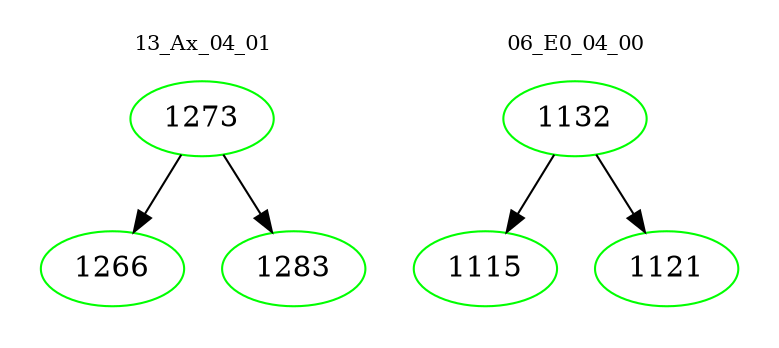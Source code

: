 digraph{
subgraph cluster_0 {
color = white
label = "13_Ax_04_01";
fontsize=10;
T0_1273 [label="1273", color="green"]
T0_1273 -> T0_1266 [color="black"]
T0_1266 [label="1266", color="green"]
T0_1273 -> T0_1283 [color="black"]
T0_1283 [label="1283", color="green"]
}
subgraph cluster_1 {
color = white
label = "06_E0_04_00";
fontsize=10;
T1_1132 [label="1132", color="green"]
T1_1132 -> T1_1115 [color="black"]
T1_1115 [label="1115", color="green"]
T1_1132 -> T1_1121 [color="black"]
T1_1121 [label="1121", color="green"]
}
}
